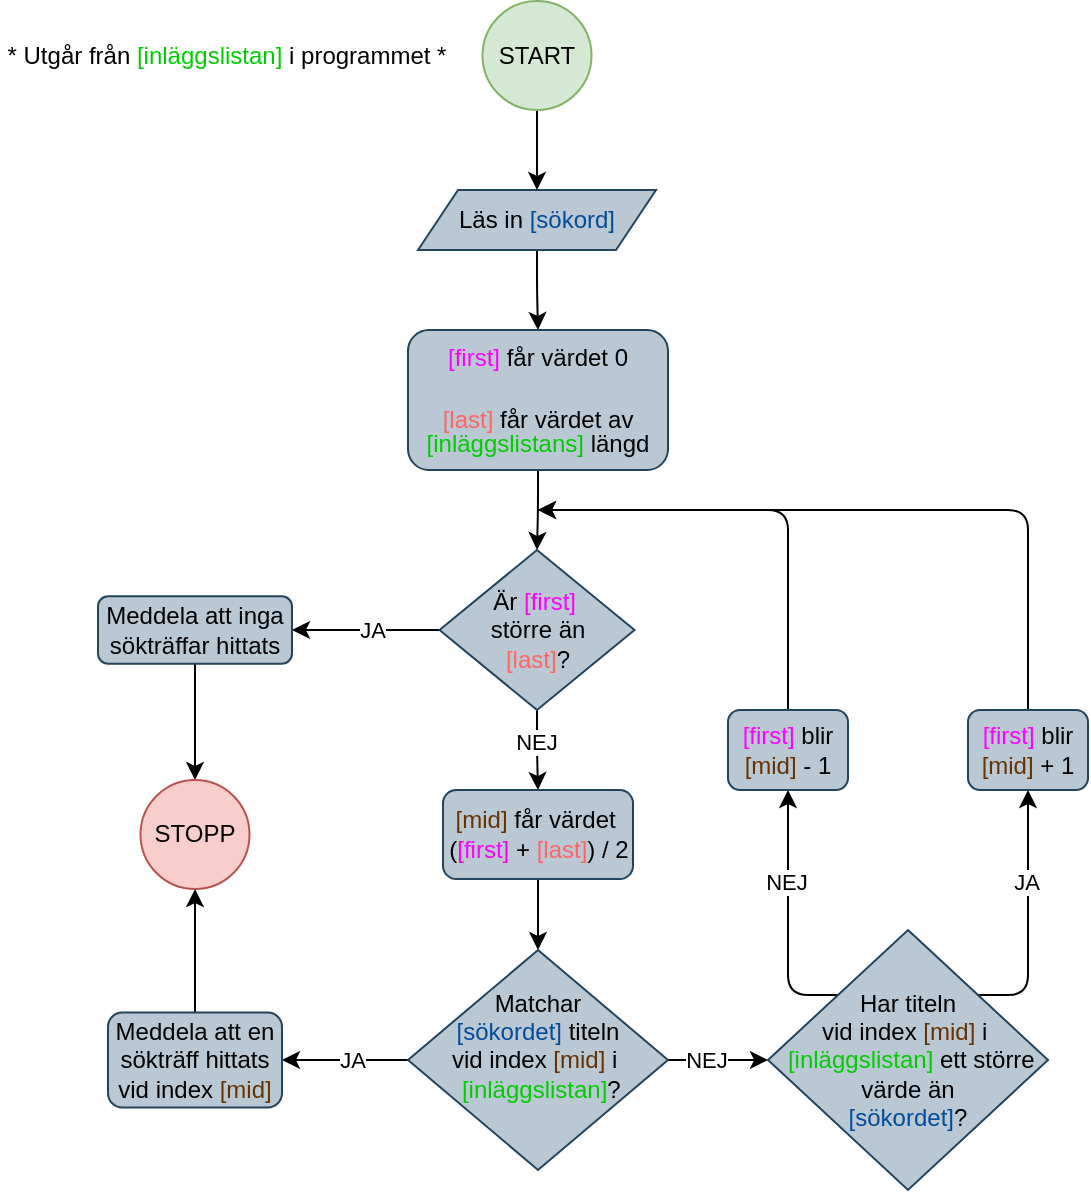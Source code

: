 <mxfile version="25.0.3">
  <diagram id="C5RBs43oDa-KdzZeNtuy" name="Page-1">
    <mxGraphModel dx="1077" dy="597" grid="1" gridSize="10" guides="1" tooltips="1" connect="1" arrows="1" fold="1" page="1" pageScale="1" pageWidth="827" pageHeight="1169" math="0" shadow="0">
      <root>
        <mxCell id="WIyWlLk6GJQsqaUBKTNV-0" />
        <mxCell id="WIyWlLk6GJQsqaUBKTNV-1" parent="WIyWlLk6GJQsqaUBKTNV-0" />
        <mxCell id="NNcjx37EwXT--_4ioJn4-33" style="edgeStyle=orthogonalEdgeStyle;shape=connector;curved=0;rounded=1;orthogonalLoop=1;jettySize=auto;html=1;exitX=0.5;exitY=1;exitDx=0;exitDy=0;entryX=0.5;entryY=0;entryDx=0;entryDy=0;strokeColor=default;align=center;verticalAlign=middle;fontFamily=Helvetica;fontSize=11;fontColor=default;labelBackgroundColor=default;endArrow=classic;" edge="1" parent="WIyWlLk6GJQsqaUBKTNV-1" source="NNcjx37EwXT--_4ioJn4-3" target="NNcjx37EwXT--_4ioJn4-18">
          <mxGeometry relative="1" as="geometry" />
        </mxCell>
        <mxCell id="NNcjx37EwXT--_4ioJn4-3" value="Läs in &lt;font color=&quot;#004c99&quot;&gt;[sökord]&lt;/font&gt;" style="shape=parallelogram;perimeter=parallelogramPerimeter;whiteSpace=wrap;html=1;fixedSize=1;fillColor=#bac8d3;strokeColor=#23445d;" vertex="1" parent="WIyWlLk6GJQsqaUBKTNV-1">
          <mxGeometry x="355" y="140" width="119" height="30" as="geometry" />
        </mxCell>
        <mxCell id="NNcjx37EwXT--_4ioJn4-4" value="* Utgår från &lt;font color=&quot;#00cc00&quot;&gt;[inläggslistan]&lt;/font&gt; i programmet *" style="text;html=1;align=center;verticalAlign=middle;whiteSpace=wrap;rounded=0;" vertex="1" parent="WIyWlLk6GJQsqaUBKTNV-1">
          <mxGeometry x="146.5" y="57.75" width="225" height="30" as="geometry" />
        </mxCell>
        <mxCell id="NNcjx37EwXT--_4ioJn4-35" style="edgeStyle=orthogonalEdgeStyle;shape=connector;curved=0;rounded=1;orthogonalLoop=1;jettySize=auto;html=1;exitX=0.5;exitY=1;exitDx=0;exitDy=0;entryX=0.5;entryY=0;entryDx=0;entryDy=0;strokeColor=default;align=center;verticalAlign=middle;fontFamily=Helvetica;fontSize=11;fontColor=default;labelBackgroundColor=default;endArrow=classic;" edge="1" parent="WIyWlLk6GJQsqaUBKTNV-1" source="NNcjx37EwXT--_4ioJn4-18" target="NNcjx37EwXT--_4ioJn4-34">
          <mxGeometry relative="1" as="geometry" />
        </mxCell>
        <mxCell id="NNcjx37EwXT--_4ioJn4-18" value="&lt;div style=&quot;line-height: 90%;&quot;&gt;&lt;font color=&quot;#ff00ff&quot;&gt;[first]&lt;/font&gt; får värdet 0&lt;/div&gt;&lt;div style=&quot;line-height: 160%;&quot;&gt;&lt;br&gt;&lt;/div&gt;&lt;div style=&quot;line-height: 100%;&quot;&gt;&lt;font color=&quot;#ff6666&quot;&gt;[last]&lt;/font&gt; får värdet av &lt;font color=&quot;#00cc00&quot;&gt;[inläggslistans]&lt;/font&gt; längd&lt;/div&gt;" style="rounded=1;whiteSpace=wrap;html=1;fontSize=12;glass=0;strokeWidth=1;shadow=0;fillColor=#bac8d3;strokeColor=#23445d;" vertex="1" parent="WIyWlLk6GJQsqaUBKTNV-1">
          <mxGeometry x="350" y="210" width="130" height="70" as="geometry" />
        </mxCell>
        <mxCell id="NNcjx37EwXT--_4ioJn4-54" style="edgeStyle=orthogonalEdgeStyle;shape=connector;curved=0;rounded=1;orthogonalLoop=1;jettySize=auto;html=1;exitX=0.5;exitY=1;exitDx=0;exitDy=0;entryX=0.5;entryY=0;entryDx=0;entryDy=0;strokeColor=default;align=center;verticalAlign=middle;fontFamily=Helvetica;fontSize=11;fontColor=default;labelBackgroundColor=default;endArrow=classic;" edge="1" parent="WIyWlLk6GJQsqaUBKTNV-1" source="NNcjx37EwXT--_4ioJn4-31" target="NNcjx37EwXT--_4ioJn4-3">
          <mxGeometry relative="1" as="geometry" />
        </mxCell>
        <mxCell id="NNcjx37EwXT--_4ioJn4-31" value="START" style="ellipse;whiteSpace=wrap;html=1;aspect=fixed;fillColor=#d5e8d4;strokeColor=#82b366;" vertex="1" parent="WIyWlLk6GJQsqaUBKTNV-1">
          <mxGeometry x="387.25" y="45.5" width="54.5" height="54.5" as="geometry" />
        </mxCell>
        <mxCell id="NNcjx37EwXT--_4ioJn4-48" style="edgeStyle=orthogonalEdgeStyle;shape=connector;curved=0;rounded=1;orthogonalLoop=1;jettySize=auto;html=1;exitX=0.5;exitY=1;exitDx=0;exitDy=0;entryX=0.5;entryY=0;entryDx=0;entryDy=0;strokeColor=default;align=center;verticalAlign=middle;fontFamily=Helvetica;fontSize=11;fontColor=default;labelBackgroundColor=default;endArrow=classic;" edge="1" parent="WIyWlLk6GJQsqaUBKTNV-1" source="NNcjx37EwXT--_4ioJn4-34" target="NNcjx37EwXT--_4ioJn4-36">
          <mxGeometry relative="1" as="geometry" />
        </mxCell>
        <mxCell id="NNcjx37EwXT--_4ioJn4-62" value="NEJ" style="edgeLabel;html=1;align=center;verticalAlign=middle;resizable=0;points=[];fontFamily=Helvetica;fontSize=11;fontColor=default;labelBackgroundColor=default;" vertex="1" connectable="0" parent="NNcjx37EwXT--_4ioJn4-48">
          <mxGeometry x="-0.219" y="1" relative="1" as="geometry">
            <mxPoint x="-2" as="offset" />
          </mxGeometry>
        </mxCell>
        <mxCell id="NNcjx37EwXT--_4ioJn4-59" style="edgeStyle=orthogonalEdgeStyle;shape=connector;curved=0;rounded=1;orthogonalLoop=1;jettySize=auto;html=1;exitX=0;exitY=0.5;exitDx=0;exitDy=0;entryX=1;entryY=0.5;entryDx=0;entryDy=0;strokeColor=default;align=center;verticalAlign=middle;fontFamily=Helvetica;fontSize=11;fontColor=default;labelBackgroundColor=default;endArrow=classic;" edge="1" parent="WIyWlLk6GJQsqaUBKTNV-1" source="NNcjx37EwXT--_4ioJn4-34" target="NNcjx37EwXT--_4ioJn4-55">
          <mxGeometry relative="1" as="geometry" />
        </mxCell>
        <mxCell id="NNcjx37EwXT--_4ioJn4-67" value="JA" style="edgeLabel;html=1;align=center;verticalAlign=middle;resizable=0;points=[];fontFamily=Helvetica;fontSize=11;fontColor=default;labelBackgroundColor=default;" vertex="1" connectable="0" parent="NNcjx37EwXT--_4ioJn4-59">
          <mxGeometry x="0.044" y="-1" relative="1" as="geometry">
            <mxPoint x="4" y="1" as="offset" />
          </mxGeometry>
        </mxCell>
        <mxCell id="NNcjx37EwXT--_4ioJn4-34" value="&lt;div&gt;Är &lt;font color=&quot;#ff00ff&quot;&gt;[first]&lt;/font&gt;&amp;nbsp;&lt;/div&gt;&lt;div&gt;större än &lt;font color=&quot;#ff6666&quot;&gt;&lt;br&gt;&lt;/font&gt;&lt;/div&gt;&lt;div&gt;&lt;font color=&quot;#ff6666&quot;&gt;[last]&lt;/font&gt;?&lt;/div&gt;" style="rhombus;whiteSpace=wrap;html=1;fillColor=#bac8d3;strokeColor=#23445d;" vertex="1" parent="WIyWlLk6GJQsqaUBKTNV-1">
          <mxGeometry x="365.75" y="320" width="97.5" height="80" as="geometry" />
        </mxCell>
        <mxCell id="NNcjx37EwXT--_4ioJn4-49" style="edgeStyle=orthogonalEdgeStyle;shape=connector;curved=0;rounded=1;orthogonalLoop=1;jettySize=auto;html=1;exitX=0.5;exitY=1;exitDx=0;exitDy=0;entryX=0.5;entryY=0;entryDx=0;entryDy=0;strokeColor=default;align=center;verticalAlign=middle;fontFamily=Helvetica;fontSize=11;fontColor=default;labelBackgroundColor=default;endArrow=classic;" edge="1" parent="WIyWlLk6GJQsqaUBKTNV-1" source="NNcjx37EwXT--_4ioJn4-36" target="NNcjx37EwXT--_4ioJn4-38">
          <mxGeometry relative="1" as="geometry" />
        </mxCell>
        <mxCell id="NNcjx37EwXT--_4ioJn4-36" value="&lt;div&gt;&lt;font color=&quot;#663300&quot;&gt;[mid]&lt;/font&gt; får värdet&amp;nbsp;&lt;/div&gt;&lt;div&gt;(&lt;font color=&quot;#ff00ff&quot;&gt;[first]&lt;/font&gt; + &lt;font color=&quot;#ff6666&quot;&gt;[last]&lt;/font&gt;) / 2&lt;/div&gt;" style="rounded=1;whiteSpace=wrap;html=1;fontSize=12;glass=0;strokeWidth=1;shadow=0;fillColor=#bac8d3;strokeColor=#23445d;" vertex="1" parent="WIyWlLk6GJQsqaUBKTNV-1">
          <mxGeometry x="367.5" y="440" width="95" height="44.5" as="geometry" />
        </mxCell>
        <mxCell id="NNcjx37EwXT--_4ioJn4-50" style="edgeStyle=orthogonalEdgeStyle;shape=connector;curved=0;rounded=1;orthogonalLoop=1;jettySize=auto;html=1;exitX=1;exitY=0.5;exitDx=0;exitDy=0;entryX=0;entryY=0.5;entryDx=0;entryDy=0;strokeColor=default;align=center;verticalAlign=middle;fontFamily=Helvetica;fontSize=11;fontColor=default;labelBackgroundColor=default;endArrow=classic;" edge="1" parent="WIyWlLk6GJQsqaUBKTNV-1" source="NNcjx37EwXT--_4ioJn4-38" target="NNcjx37EwXT--_4ioJn4-42">
          <mxGeometry relative="1" as="geometry" />
        </mxCell>
        <mxCell id="NNcjx37EwXT--_4ioJn4-64" value="NEJ" style="edgeLabel;html=1;align=center;verticalAlign=middle;resizable=0;points=[];fontFamily=Helvetica;fontSize=11;fontColor=default;labelBackgroundColor=default;" vertex="1" connectable="0" parent="NNcjx37EwXT--_4ioJn4-50">
          <mxGeometry x="-0.377" y="2" relative="1" as="geometry">
            <mxPoint x="3" y="2" as="offset" />
          </mxGeometry>
        </mxCell>
        <mxCell id="NNcjx37EwXT--_4ioJn4-53" style="edgeStyle=orthogonalEdgeStyle;shape=connector;curved=0;rounded=1;orthogonalLoop=1;jettySize=auto;html=1;exitX=0;exitY=0.5;exitDx=0;exitDy=0;entryX=1;entryY=0.5;entryDx=0;entryDy=0;strokeColor=default;align=center;verticalAlign=middle;fontFamily=Helvetica;fontSize=11;fontColor=default;labelBackgroundColor=default;endArrow=classic;" edge="1" parent="WIyWlLk6GJQsqaUBKTNV-1" source="NNcjx37EwXT--_4ioJn4-38" target="NNcjx37EwXT--_4ioJn4-52">
          <mxGeometry relative="1" as="geometry" />
        </mxCell>
        <mxCell id="NNcjx37EwXT--_4ioJn4-63" value="JA" style="edgeLabel;html=1;align=center;verticalAlign=middle;resizable=0;points=[];fontFamily=Helvetica;fontSize=11;fontColor=default;labelBackgroundColor=default;" vertex="1" connectable="0" parent="NNcjx37EwXT--_4ioJn4-53">
          <mxGeometry x="-0.088" relative="1" as="geometry">
            <mxPoint as="offset" />
          </mxGeometry>
        </mxCell>
        <mxCell id="NNcjx37EwXT--_4ioJn4-38" value="&lt;div&gt;&lt;br&gt;&lt;/div&gt;&lt;div&gt;Matchar&lt;/div&gt;&lt;div style=&quot;padding-top: 0px; padding-bottom: 0px; margin-bottom: 0px;&quot;&gt;&lt;font color=&quot;#004c99&quot;&gt;[sökordet]&lt;/font&gt; titeln &lt;br&gt;&lt;/div&gt;&lt;div&gt;vid index &lt;font color=&quot;#663300&quot;&gt;[mid]&lt;/font&gt; i&amp;nbsp;&lt;/div&gt;&lt;div&gt;&lt;font color=&quot;#00cc00&quot;&gt;&amp;nbsp;[inläggslistan]&lt;/font&gt;?&lt;/div&gt;&lt;div&gt;&lt;br&gt;&lt;/div&gt;&lt;div&gt;&lt;br&gt;&lt;/div&gt;" style="rhombus;whiteSpace=wrap;html=1;fillColor=#bac8d3;strokeColor=#23445d;" vertex="1" parent="WIyWlLk6GJQsqaUBKTNV-1">
          <mxGeometry x="350" y="520" width="130" height="110" as="geometry" />
        </mxCell>
        <mxCell id="NNcjx37EwXT--_4ioJn4-47" style="edgeStyle=orthogonalEdgeStyle;shape=connector;curved=0;rounded=1;orthogonalLoop=1;jettySize=auto;html=1;exitX=0.5;exitY=0;exitDx=0;exitDy=0;strokeColor=default;align=center;verticalAlign=middle;fontFamily=Helvetica;fontSize=11;fontColor=default;labelBackgroundColor=default;endArrow=classic;" edge="1" parent="WIyWlLk6GJQsqaUBKTNV-1" source="NNcjx37EwXT--_4ioJn4-40">
          <mxGeometry relative="1" as="geometry">
            <mxPoint x="415" y="300" as="targetPoint" />
            <Array as="points">
              <mxPoint x="660" y="300" />
            </Array>
          </mxGeometry>
        </mxCell>
        <mxCell id="NNcjx37EwXT--_4ioJn4-40" value="&lt;font color=&quot;#ff00ff&quot;&gt;[first]&lt;/font&gt; blir &lt;font color=&quot;#663300&quot;&gt;[mid]&lt;/font&gt; + 1" style="rounded=1;whiteSpace=wrap;html=1;fontSize=12;glass=0;strokeWidth=1;shadow=0;fillColor=#bac8d3;strokeColor=#23445d;" vertex="1" parent="WIyWlLk6GJQsqaUBKTNV-1">
          <mxGeometry x="630" y="400" width="60" height="40" as="geometry" />
        </mxCell>
        <mxCell id="NNcjx37EwXT--_4ioJn4-44" style="edgeStyle=orthogonalEdgeStyle;shape=connector;curved=0;rounded=1;orthogonalLoop=1;jettySize=auto;html=1;exitX=1;exitY=0;exitDx=0;exitDy=0;entryX=0.5;entryY=1;entryDx=0;entryDy=0;strokeColor=default;align=center;verticalAlign=middle;fontFamily=Helvetica;fontSize=11;fontColor=default;labelBackgroundColor=default;endArrow=classic;" edge="1" parent="WIyWlLk6GJQsqaUBKTNV-1" source="NNcjx37EwXT--_4ioJn4-42" target="NNcjx37EwXT--_4ioJn4-40">
          <mxGeometry relative="1" as="geometry">
            <Array as="points">
              <mxPoint x="660" y="543" />
            </Array>
          </mxGeometry>
        </mxCell>
        <mxCell id="NNcjx37EwXT--_4ioJn4-65" value="JA" style="edgeLabel;html=1;align=center;verticalAlign=middle;resizable=0;points=[];fontFamily=Helvetica;fontSize=11;fontColor=default;labelBackgroundColor=default;" vertex="1" connectable="0" parent="NNcjx37EwXT--_4ioJn4-44">
          <mxGeometry x="0.288" y="-1" relative="1" as="geometry">
            <mxPoint x="-2" as="offset" />
          </mxGeometry>
        </mxCell>
        <mxCell id="NNcjx37EwXT--_4ioJn4-45" style="edgeStyle=orthogonalEdgeStyle;shape=connector;curved=0;rounded=1;orthogonalLoop=1;jettySize=auto;html=1;exitX=0;exitY=0;exitDx=0;exitDy=0;entryX=0.5;entryY=1;entryDx=0;entryDy=0;strokeColor=default;align=center;verticalAlign=middle;fontFamily=Helvetica;fontSize=11;fontColor=default;labelBackgroundColor=default;endArrow=classic;" edge="1" parent="WIyWlLk6GJQsqaUBKTNV-1" source="NNcjx37EwXT--_4ioJn4-42" target="NNcjx37EwXT--_4ioJn4-43">
          <mxGeometry relative="1" as="geometry">
            <Array as="points">
              <mxPoint x="540" y="543" />
            </Array>
          </mxGeometry>
        </mxCell>
        <mxCell id="NNcjx37EwXT--_4ioJn4-66" value="NEJ" style="edgeLabel;html=1;align=center;verticalAlign=middle;resizable=0;points=[];fontFamily=Helvetica;fontSize=11;fontColor=default;labelBackgroundColor=default;" vertex="1" connectable="0" parent="NNcjx37EwXT--_4ioJn4-45">
          <mxGeometry x="0.341" y="2" relative="1" as="geometry">
            <mxPoint x="1" y="4" as="offset" />
          </mxGeometry>
        </mxCell>
        <mxCell id="NNcjx37EwXT--_4ioJn4-42" value="&lt;div&gt;&lt;br&gt;&lt;/div&gt;&lt;div&gt;Har titeln &lt;br&gt;&lt;/div&gt;&lt;div&gt;vid index &lt;font color=&quot;#663300&quot;&gt;[mid]&lt;/font&gt; i&amp;nbsp;&lt;/div&gt;&lt;div&gt;&lt;font color=&quot;#00cc00&quot;&gt;&amp;nbsp;[inläggslistan]&lt;/font&gt; ett större värde än &lt;br&gt;&lt;/div&gt;&lt;div&gt;&lt;font color=&quot;#004c99&quot;&gt;[sökordet]&lt;/font&gt;?&lt;/div&gt;&lt;div&gt;&lt;br&gt;&lt;/div&gt;" style="rhombus;whiteSpace=wrap;html=1;fillColor=#bac8d3;strokeColor=#23445d;" vertex="1" parent="WIyWlLk6GJQsqaUBKTNV-1">
          <mxGeometry x="530" y="510" width="140" height="130" as="geometry" />
        </mxCell>
        <mxCell id="NNcjx37EwXT--_4ioJn4-46" style="edgeStyle=orthogonalEdgeStyle;shape=connector;curved=0;rounded=1;orthogonalLoop=1;jettySize=auto;html=1;exitX=0.5;exitY=0;exitDx=0;exitDy=0;strokeColor=default;align=center;verticalAlign=middle;fontFamily=Helvetica;fontSize=11;fontColor=default;labelBackgroundColor=default;endArrow=classic;" edge="1" parent="WIyWlLk6GJQsqaUBKTNV-1" source="NNcjx37EwXT--_4ioJn4-43">
          <mxGeometry relative="1" as="geometry">
            <mxPoint x="415" y="300" as="targetPoint" />
            <Array as="points">
              <mxPoint x="540" y="300" />
            </Array>
          </mxGeometry>
        </mxCell>
        <mxCell id="NNcjx37EwXT--_4ioJn4-43" value="&lt;font color=&quot;#ff00ff&quot;&gt;[first]&lt;/font&gt; blir &lt;font color=&quot;#663300&quot;&gt;[mid]&lt;/font&gt; - 1" style="rounded=1;whiteSpace=wrap;html=1;fontSize=12;glass=0;strokeWidth=1;shadow=0;fillColor=#bac8d3;strokeColor=#23445d;" vertex="1" parent="WIyWlLk6GJQsqaUBKTNV-1">
          <mxGeometry x="510" y="400" width="60" height="40" as="geometry" />
        </mxCell>
        <mxCell id="NNcjx37EwXT--_4ioJn4-61" style="edgeStyle=orthogonalEdgeStyle;shape=connector;curved=0;rounded=1;orthogonalLoop=1;jettySize=auto;html=1;exitX=0.5;exitY=0;exitDx=0;exitDy=0;entryX=0.5;entryY=1;entryDx=0;entryDy=0;strokeColor=default;align=center;verticalAlign=middle;fontFamily=Helvetica;fontSize=11;fontColor=default;labelBackgroundColor=default;endArrow=classic;" edge="1" parent="WIyWlLk6GJQsqaUBKTNV-1" source="NNcjx37EwXT--_4ioJn4-52" target="NNcjx37EwXT--_4ioJn4-58">
          <mxGeometry relative="1" as="geometry" />
        </mxCell>
        <mxCell id="NNcjx37EwXT--_4ioJn4-52" value="Meddela att en sökträff hittats vid index &lt;font color=&quot;#663300&quot;&gt;[mid]&lt;/font&gt;" style="rounded=1;whiteSpace=wrap;html=1;fillColor=#bac8d3;strokeColor=#23445d;" vertex="1" parent="WIyWlLk6GJQsqaUBKTNV-1">
          <mxGeometry x="200" y="551.25" width="87" height="47.5" as="geometry" />
        </mxCell>
        <mxCell id="NNcjx37EwXT--_4ioJn4-60" style="edgeStyle=orthogonalEdgeStyle;shape=connector;curved=0;rounded=1;orthogonalLoop=1;jettySize=auto;html=1;exitX=0.5;exitY=1;exitDx=0;exitDy=0;entryX=0.5;entryY=0;entryDx=0;entryDy=0;strokeColor=default;align=center;verticalAlign=middle;fontFamily=Helvetica;fontSize=11;fontColor=default;labelBackgroundColor=default;endArrow=classic;" edge="1" parent="WIyWlLk6GJQsqaUBKTNV-1" source="NNcjx37EwXT--_4ioJn4-55" target="NNcjx37EwXT--_4ioJn4-58">
          <mxGeometry relative="1" as="geometry" />
        </mxCell>
        <mxCell id="NNcjx37EwXT--_4ioJn4-55" value="Meddela att inga sökträffar hittats" style="rounded=1;whiteSpace=wrap;html=1;fillColor=#bac8d3;strokeColor=#23445d;" vertex="1" parent="WIyWlLk6GJQsqaUBKTNV-1">
          <mxGeometry x="195" y="343.12" width="97" height="33.75" as="geometry" />
        </mxCell>
        <mxCell id="NNcjx37EwXT--_4ioJn4-58" value="STOPP" style="ellipse;whiteSpace=wrap;html=1;aspect=fixed;fillColor=#f8cecc;strokeColor=#b85450;" vertex="1" parent="WIyWlLk6GJQsqaUBKTNV-1">
          <mxGeometry x="216.25" y="435" width="54.5" height="54.5" as="geometry" />
        </mxCell>
      </root>
    </mxGraphModel>
  </diagram>
</mxfile>
